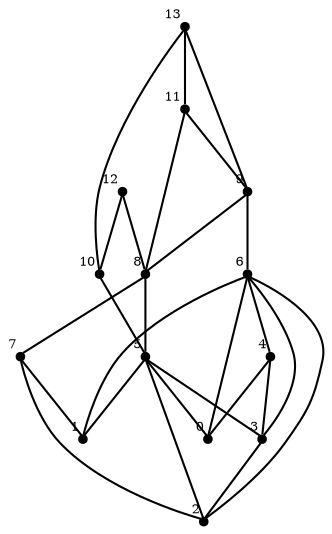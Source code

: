 /* Created by igraph 0.8.0-pre+0200568 */
graph {
  graph [
    name="AT-Free graph"
    vertices=14
    edges=30
  ];
  0 [
    pos="0.000000,0.000000!"
    shape=point
    fontsize=6
    xlabel=0
  ];
  1 [
    pos="0.000000,0.400000!"
    shape=point
    fontsize=6
    xlabel=1
  ];
  2 [
    pos="0.000000,0.800000!"
    shape=point
    fontsize=6
    xlabel=2
  ];
  3 [
    pos="0.000000,1.200000!"
    shape=point
    fontsize=6
    xlabel=3
  ];
  4 [
    pos="0.000000,1.600000!"
    shape=point
    fontsize=6
    xlabel=4
  ];
  5 [
    pos="0.400000,0.400000!"
    shape=point
    fontsize=6
    xlabel=5
  ];
  6 [
    pos="0.400000,0.800000!"
    shape=point
    fontsize=6
    xlabel=6
  ];
  7 [
    pos="0.400000,1.200000!"
    shape=point
    fontsize=6
    xlabel=7
  ];
  8 [
    pos="0.800000,0.400000!"
    shape=point
    fontsize=6
    xlabel=8
  ];
  9 [
    pos="0.800000,0.800000!"
    shape=point
    fontsize=6
    xlabel=9
  ];
  10 [
    pos="0.800000,1.200000!"
    shape=point
    fontsize=6
    xlabel=10
  ];
  11 [
    pos="1.200000,0.400000!"
    shape=point
    fontsize=6
    xlabel=11
  ];
  12 [
    pos="1.200000,0.800000!"
    shape=point
    fontsize=6
    xlabel=12
  ];
  13 [
    pos="1.200000,1.200000!"
    shape=point
    fontsize=6
    xlabel=13
  ];

  4 -- 0;
  5 -- 0;
  6 -- 0;
  5 -- 1;
  6 -- 1;
  7 -- 1;
  3 -- 2;
  5 -- 2;
  6 -- 2;
  7 -- 2;
  4 -- 3;
  5 -- 3;
  6 -- 3;
  6 -- 4;
  8 -- 5;
  10 -- 5;
  9 -- 6;
  8 -- 7;
  9 -- 8;
  11 -- 8;
  12 -- 8;
  11 -- 9;
  13 -- 9;
  12 -- 10;
  13 -- 10;
  13 -- 11;
}

